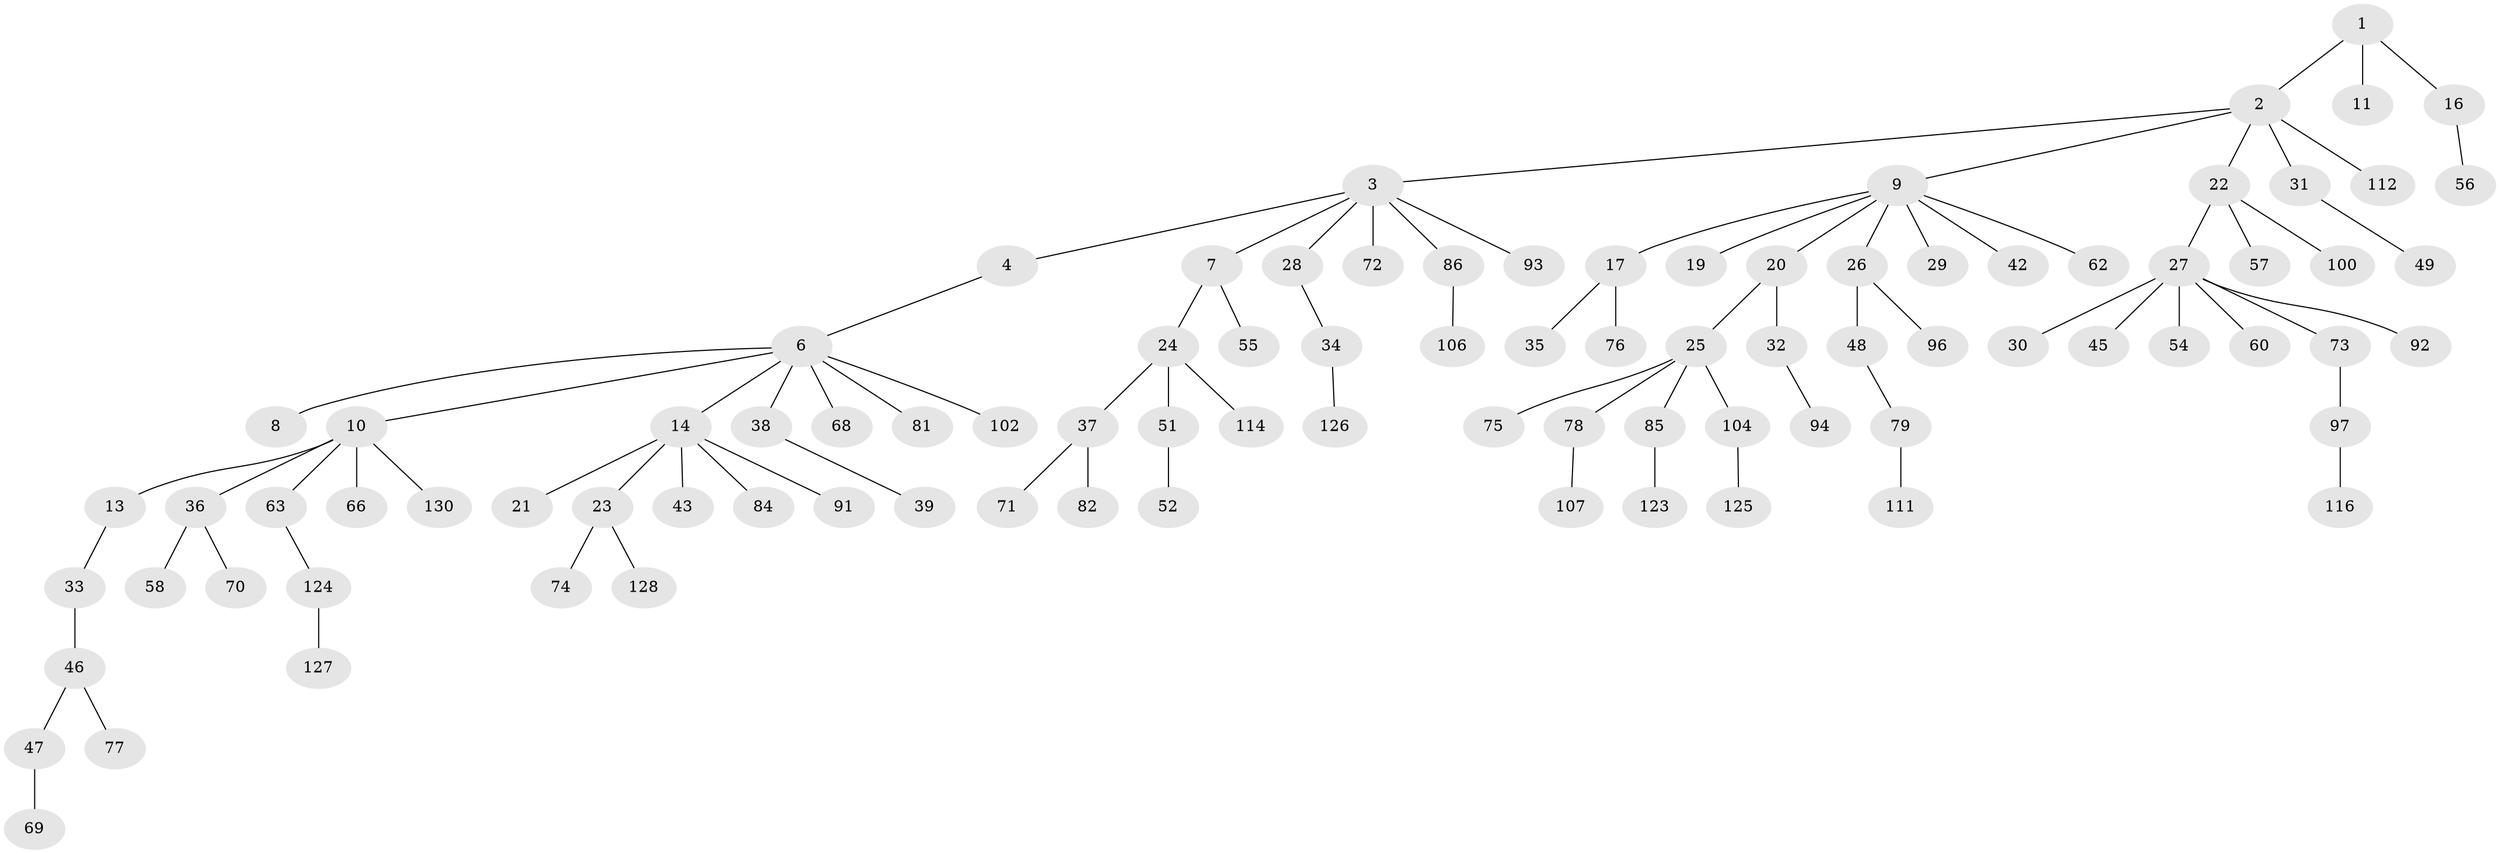 // Generated by graph-tools (version 1.1) at 2025/24/03/03/25 07:24:08]
// undirected, 92 vertices, 91 edges
graph export_dot {
graph [start="1"]
  node [color=gray90,style=filled];
  1;
  2 [super="+5"];
  3 [super="+89"];
  4 [super="+88"];
  6 [super="+119"];
  7 [super="+41"];
  8;
  9 [super="+12"];
  10 [super="+65"];
  11 [super="+115"];
  13 [super="+18"];
  14 [super="+15"];
  16 [super="+129"];
  17 [super="+50"];
  19;
  20;
  21;
  22 [super="+105"];
  23;
  24 [super="+121"];
  25 [super="+67"];
  26;
  27 [super="+83"];
  28 [super="+64"];
  29;
  30;
  31;
  32 [super="+44"];
  33 [super="+109"];
  34 [super="+59"];
  35;
  36 [super="+53"];
  37 [super="+40"];
  38;
  39 [super="+101"];
  42;
  43;
  45;
  46 [super="+118"];
  47;
  48 [super="+80"];
  49 [super="+99"];
  51;
  52;
  54;
  55;
  56 [super="+61"];
  57 [super="+103"];
  58;
  60;
  62;
  63 [super="+90"];
  66;
  68;
  69 [super="+98"];
  70 [super="+87"];
  71 [super="+113"];
  72;
  73 [super="+95"];
  74;
  75;
  76;
  77 [super="+122"];
  78 [super="+120"];
  79 [super="+110"];
  81;
  82;
  84;
  85;
  86;
  91;
  92;
  93;
  94;
  96;
  97;
  100;
  102;
  104;
  106 [super="+108"];
  107;
  111 [super="+117"];
  112;
  114;
  116;
  123;
  124;
  125;
  126;
  127;
  128;
  130;
  1 -- 2;
  1 -- 11;
  1 -- 16;
  2 -- 3;
  2 -- 31;
  2 -- 112;
  2 -- 9;
  2 -- 22;
  3 -- 4;
  3 -- 7;
  3 -- 28;
  3 -- 72;
  3 -- 86;
  3 -- 93;
  4 -- 6;
  6 -- 8;
  6 -- 10;
  6 -- 14;
  6 -- 38;
  6 -- 68;
  6 -- 81;
  6 -- 102;
  7 -- 24;
  7 -- 55;
  9 -- 17;
  9 -- 20;
  9 -- 62;
  9 -- 19;
  9 -- 42;
  9 -- 26;
  9 -- 29;
  10 -- 13;
  10 -- 36;
  10 -- 63;
  10 -- 130;
  10 -- 66;
  13 -- 33;
  14 -- 21;
  14 -- 23;
  14 -- 43;
  14 -- 84;
  14 -- 91;
  16 -- 56;
  17 -- 35;
  17 -- 76;
  20 -- 25;
  20 -- 32;
  22 -- 27;
  22 -- 57;
  22 -- 100;
  23 -- 74;
  23 -- 128;
  24 -- 37;
  24 -- 51;
  24 -- 114;
  25 -- 75;
  25 -- 85;
  25 -- 104;
  25 -- 78;
  26 -- 48;
  26 -- 96;
  27 -- 30;
  27 -- 45;
  27 -- 54;
  27 -- 60;
  27 -- 73;
  27 -- 92;
  28 -- 34;
  31 -- 49;
  32 -- 94;
  33 -- 46;
  34 -- 126;
  36 -- 58;
  36 -- 70;
  37 -- 71;
  37 -- 82;
  38 -- 39;
  46 -- 47;
  46 -- 77;
  47 -- 69;
  48 -- 79;
  51 -- 52;
  63 -- 124;
  73 -- 97;
  78 -- 107;
  79 -- 111;
  85 -- 123;
  86 -- 106;
  97 -- 116;
  104 -- 125;
  124 -- 127;
}

